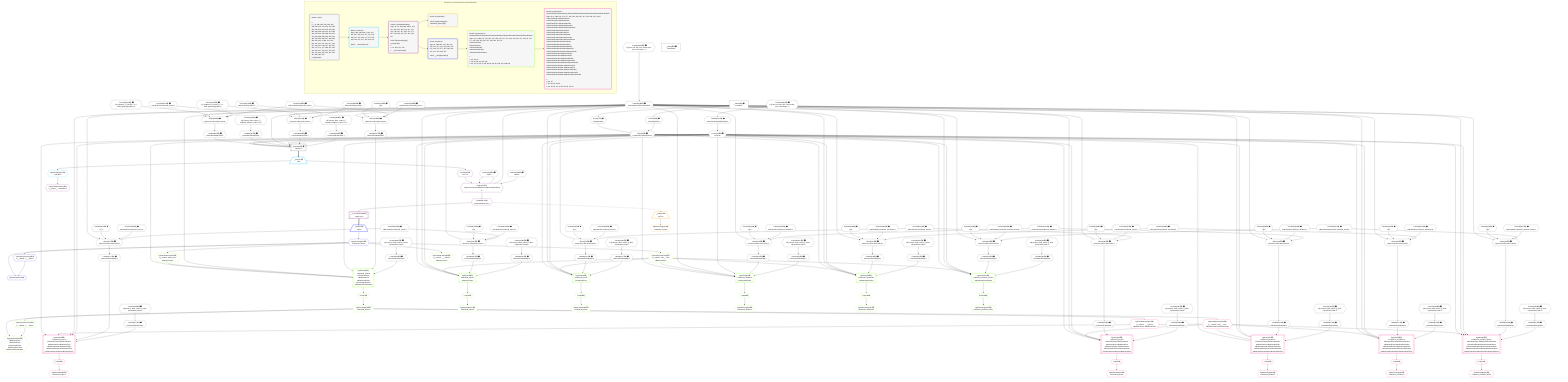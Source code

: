 %%{init: {'themeVariables': { 'fontSize': '12px'}}}%%
graph TD
    classDef path fill:#eee,stroke:#000,color:#000
    classDef plan fill:#fff,stroke-width:1px,color:#000
    classDef itemplan fill:#fff,stroke-width:2px,color:#000
    classDef unbatchedplan fill:#dff,stroke-width:1px,color:#000
    classDef sideeffectplan fill:#fcc,stroke-width:2px,color:#000
    classDef bucket fill:#f6f6f6,color:#000,stroke-width:2px,text-align:left


    %% plan dependencies
    PgSelect6[["PgSelect[6∈0] ➊<br />ᐸpeopleᐳ"]]:::plan
    Object9{{"Object[9∈0] ➊<br />ᐸ{pgSettings,withPgClient}ᐳ"}}:::plan
    Access192{{"Access[192∈0] ➊<br />ᐸ191.0ᐳ"}}:::plan
    Lambda362{{"Lambda[362∈0] ➊<br />ᐸcalculateOrderBySQLᐳ"}}:::plan
    Lambda367{{"Lambda[367∈0] ➊<br />ᐸcalculateOrderBySQLᐳ"}}:::plan
    Lambda188{{"Lambda[188∈0] ➊<br />ᐸcalculateShouldReverseOrderᐳ"}}:::plan
    Lambda382{{"Lambda[382∈0] ➊<br />ᐸcalculateOrderBySQLᐳ"}}:::plan
    Lambda387{{"Lambda[387∈0] ➊<br />ᐸcalculateOrderBySQLᐳ"}}:::plan
    Object9 & Access192 & Lambda362 & Lambda367 & Lambda188 & Access192 & Lambda382 & Lambda387 --> PgSelect6
    Object196{{"Object[196∈0] ➊<br />ᐸ{reverse,orders,alias,codec}ᐳ"}}:::plan
    Constant193{{"Constant[193∈0] ➊<br />ᐸ[]ᐳ"}}:::plan
    Constant194{{"Constant[194∈0] ➊<br />ᐸsql.identifier(”relational_topics”)ᐳ"}}:::plan
    Constant195{{"Constant[195∈0] ➊<br />ᐸRecordCodec(relational_topics)ᐳ"}}:::plan
    Lambda188 & Constant193 & Constant194 & Constant195 --> Object196
    Object211{{"Object[211∈0] ➊<br />ᐸ{reverse,orders,alias,codec}ᐳ"}}:::plan
    Constant208{{"Constant[208∈0] ➊<br />ᐸ[]ᐳ"}}:::plan
    Constant209{{"Constant[209∈0] ➊<br />ᐸsql.identifier(”relational_posts”)ᐳ"}}:::plan
    Constant210{{"Constant[210∈0] ➊<br />ᐸRecordCodec(relational_posts)ᐳ"}}:::plan
    Lambda188 & Constant208 & Constant209 & Constant210 --> Object211
    Object226{{"Object[226∈0] ➊<br />ᐸ{reverse,orders,alias,codec}ᐳ"}}:::plan
    Constant223{{"Constant[223∈0] ➊<br />ᐸ[]ᐳ"}}:::plan
    Constant224{{"Constant[224∈0] ➊<br />ᐸsql.identifier(”relational_dividers”)ᐳ"}}:::plan
    Constant225{{"Constant[225∈0] ➊<br />ᐸRecordCodec(relational_dividers)ᐳ"}}:::plan
    Lambda188 & Constant223 & Constant224 & Constant225 --> Object226
    Object241{{"Object[241∈0] ➊<br />ᐸ{reverse,orders,alias,codec}ᐳ"}}:::plan
    Constant238{{"Constant[238∈0] ➊<br />ᐸ[]ᐳ"}}:::plan
    Constant239{{"Constant[239∈0] ➊<br />ᐸsql.identifier(”relational_checklists”)ᐳ"}}:::plan
    Constant240{{"Constant[240∈0] ➊<br />ᐸRecordCodec(relational_checklists)ᐳ"}}:::plan
    Lambda188 & Constant238 & Constant239 & Constant240 --> Object241
    Object256{{"Object[256∈0] ➊<br />ᐸ{reverse,orders,alias,codec}ᐳ"}}:::plan
    Constant253{{"Constant[253∈0] ➊<br />ᐸ[]ᐳ"}}:::plan
    Constant254{{"Constant[254∈0] ➊<br />ᐸsql.identifier(”relational_checklist_items”)ᐳ"}}:::plan
    Constant255{{"Constant[255∈0] ➊<br />ᐸRecordCodec(relational_checklist_items)ᐳ"}}:::plan
    Lambda188 & Constant253 & Constant254 & Constant255 --> Object256
    Object271{{"Object[271∈0] ➊<br />ᐸ{reverse,orders,alias,codec}ᐳ"}}:::plan
    Constant268{{"Constant[268∈0] ➊<br />ᐸ[]ᐳ"}}:::plan
    Constant269{{"Constant[269∈0] ➊<br />ᐸsql.identifier(”relational_topics”)ᐳ"}}:::plan
    Lambda188 & Constant268 & Constant269 & Constant195 --> Object271
    Object286{{"Object[286∈0] ➊<br />ᐸ{reverse,orders,alias,codec}ᐳ"}}:::plan
    Constant283{{"Constant[283∈0] ➊<br />ᐸ[]ᐳ"}}:::plan
    Constant284{{"Constant[284∈0] ➊<br />ᐸsql.identifier(”relational_posts”)ᐳ"}}:::plan
    Lambda188 & Constant283 & Constant284 & Constant210 --> Object286
    Object301{{"Object[301∈0] ➊<br />ᐸ{reverse,orders,alias,codec}ᐳ"}}:::plan
    Constant298{{"Constant[298∈0] ➊<br />ᐸ[]ᐳ"}}:::plan
    Constant299{{"Constant[299∈0] ➊<br />ᐸsql.identifier(”relational_dividers”)ᐳ"}}:::plan
    Lambda188 & Constant298 & Constant299 & Constant225 --> Object301
    Object316{{"Object[316∈0] ➊<br />ᐸ{reverse,orders,alias,codec}ᐳ"}}:::plan
    Constant313{{"Constant[313∈0] ➊<br />ᐸ[]ᐳ"}}:::plan
    Constant314{{"Constant[314∈0] ➊<br />ᐸsql.identifier(”relational_checklists”)ᐳ"}}:::plan
    Lambda188 & Constant313 & Constant314 & Constant240 --> Object316
    Object331{{"Object[331∈0] ➊<br />ᐸ{reverse,orders,alias,codec}ᐳ"}}:::plan
    Constant328{{"Constant[328∈0] ➊<br />ᐸ[]ᐳ"}}:::plan
    Constant329{{"Constant[329∈0] ➊<br />ᐸsql.identifier(”relational_checklist_items”)ᐳ"}}:::plan
    Lambda188 & Constant328 & Constant329 & Constant255 --> Object331
    Object346{{"Object[346∈0] ➊<br />ᐸ{reverse,orders,alias,codec}ᐳ"}}:::plan
    Constant343{{"Constant[343∈0] ➊<br />ᐸ[]ᐳ"}}:::plan
    Constant344{{"Constant[344∈0] ➊<br />ᐸsql.identifier(”relational_items”)ᐳ"}}:::plan
    Constant345{{"Constant[345∈0] ➊<br />ᐸRecordCodec(relational_items)ᐳ"}}:::plan
    Lambda188 & Constant343 & Constant344 & Constant345 --> Object346
    Object361{{"Object[361∈0] ➊<br />ᐸ{reverse,orders,alias,codec}ᐳ"}}:::plan
    Constant358{{"Constant[358∈0] ➊<br />ᐸ[ { fragment: { n: [Array], f: 0, c: 266, [Symbol(pg-sql2-tyᐳ"}}:::plan
    Constant359{{"Constant[359∈0] ➊<br />ᐸsql.identifier(”relational_items”)ᐳ"}}:::plan
    Lambda188 & Constant358 & Constant359 & Constant345 --> Object361
    Object381{{"Object[381∈0] ➊<br />ᐸ{reverse,orders,alias,codec}ᐳ"}}:::plan
    Constant378{{"Constant[378∈0] ➊<br />ᐸ[ { fragment: { n: [Array], f: 0, c: 1024, [Symbol(pg-sql2-tᐳ"}}:::plan
    Constant379{{"Constant[379∈0] ➊<br />ᐸsql.identifier(”people”)ᐳ"}}:::plan
    Constant380{{"Constant[380∈0] ➊<br />ᐸRecordCodec(people)ᐳ"}}:::plan
    Lambda188 & Constant378 & Constant379 & Constant380 --> Object381
    Access7{{"Access[7∈0] ➊<br />ᐸ2.pgSettingsᐳ"}}:::plan
    Access8{{"Access[8∈0] ➊<br />ᐸ2.withPgClientᐳ"}}:::plan
    Access7 & Access8 --> Object9
    __Value2["__Value[2∈0] ➊<br />ᐸcontextᐳ"]:::plan
    __Value2 --> Access7
    __Value2 --> Access8
    Constant388{{"Constant[388∈0] ➊<br />ᐸ§{ first: null, last: null, cursorLower: null, cursorUpper: ᐳ"}}:::plan
    Constant388 --> Lambda188
    Lambda191{{"Lambda[191∈0] ➊<br />ᐸcalculateLimitAndOffsetSQLᐳ"}}:::plan
    Constant389{{"Constant[389∈0] ➊<br />ᐸ§{ first: null, last: null, cursorLower: null, cursorUpper: ᐳ"}}:::plan
    Constant389 --> Lambda191
    Lambda191 --> Access192
    Lambda197{{"Lambda[197∈0] ➊<br />ᐸcalculateOrderBySQLᐳ"}}:::plan
    Object196 --> Lambda197
    Lambda202{{"Lambda[202∈0] ➊<br />ᐸcalculateOrderBySQLᐳ"}}:::plan
    Constant390{{"Constant[390∈0] ➊<br />ᐸ§{ reverse: false, orders: [], alias: sql.identifier(”relatiᐳ"}}:::plan
    Constant390 --> Lambda202
    Lambda212{{"Lambda[212∈0] ➊<br />ᐸcalculateOrderBySQLᐳ"}}:::plan
    Object211 --> Lambda212
    Lambda217{{"Lambda[217∈0] ➊<br />ᐸcalculateOrderBySQLᐳ"}}:::plan
    Constant391{{"Constant[391∈0] ➊<br />ᐸ§{ reverse: false, orders: [], alias: sql.identifier(”relatiᐳ"}}:::plan
    Constant391 --> Lambda217
    Lambda227{{"Lambda[227∈0] ➊<br />ᐸcalculateOrderBySQLᐳ"}}:::plan
    Object226 --> Lambda227
    Lambda232{{"Lambda[232∈0] ➊<br />ᐸcalculateOrderBySQLᐳ"}}:::plan
    Constant392{{"Constant[392∈0] ➊<br />ᐸ§{ reverse: false, orders: [], alias: sql.identifier(”relatiᐳ"}}:::plan
    Constant392 --> Lambda232
    Lambda242{{"Lambda[242∈0] ➊<br />ᐸcalculateOrderBySQLᐳ"}}:::plan
    Object241 --> Lambda242
    Lambda247{{"Lambda[247∈0] ➊<br />ᐸcalculateOrderBySQLᐳ"}}:::plan
    Constant393{{"Constant[393∈0] ➊<br />ᐸ§{ reverse: false, orders: [], alias: sql.identifier(”relatiᐳ"}}:::plan
    Constant393 --> Lambda247
    Lambda257{{"Lambda[257∈0] ➊<br />ᐸcalculateOrderBySQLᐳ"}}:::plan
    Object256 --> Lambda257
    Lambda262{{"Lambda[262∈0] ➊<br />ᐸcalculateOrderBySQLᐳ"}}:::plan
    Constant394{{"Constant[394∈0] ➊<br />ᐸ§{ reverse: false, orders: [], alias: sql.identifier(”relatiᐳ"}}:::plan
    Constant394 --> Lambda262
    Lambda272{{"Lambda[272∈0] ➊<br />ᐸcalculateOrderBySQLᐳ"}}:::plan
    Object271 --> Lambda272
    Lambda277{{"Lambda[277∈0] ➊<br />ᐸcalculateOrderBySQLᐳ"}}:::plan
    Constant395{{"Constant[395∈0] ➊<br />ᐸ§{ reverse: false, orders: [], alias: sql.identifier(”relatiᐳ"}}:::plan
    Constant395 --> Lambda277
    Lambda287{{"Lambda[287∈0] ➊<br />ᐸcalculateOrderBySQLᐳ"}}:::plan
    Object286 --> Lambda287
    Lambda292{{"Lambda[292∈0] ➊<br />ᐸcalculateOrderBySQLᐳ"}}:::plan
    Constant396{{"Constant[396∈0] ➊<br />ᐸ§{ reverse: false, orders: [], alias: sql.identifier(”relatiᐳ"}}:::plan
    Constant396 --> Lambda292
    Lambda302{{"Lambda[302∈0] ➊<br />ᐸcalculateOrderBySQLᐳ"}}:::plan
    Object301 --> Lambda302
    Lambda307{{"Lambda[307∈0] ➊<br />ᐸcalculateOrderBySQLᐳ"}}:::plan
    Constant397{{"Constant[397∈0] ➊<br />ᐸ§{ reverse: false, orders: [], alias: sql.identifier(”relatiᐳ"}}:::plan
    Constant397 --> Lambda307
    Lambda317{{"Lambda[317∈0] ➊<br />ᐸcalculateOrderBySQLᐳ"}}:::plan
    Object316 --> Lambda317
    Lambda322{{"Lambda[322∈0] ➊<br />ᐸcalculateOrderBySQLᐳ"}}:::plan
    Constant398{{"Constant[398∈0] ➊<br />ᐸ§{ reverse: false, orders: [], alias: sql.identifier(”relatiᐳ"}}:::plan
    Constant398 --> Lambda322
    Lambda332{{"Lambda[332∈0] ➊<br />ᐸcalculateOrderBySQLᐳ"}}:::plan
    Object331 --> Lambda332
    Lambda337{{"Lambda[337∈0] ➊<br />ᐸcalculateOrderBySQLᐳ"}}:::plan
    Constant399{{"Constant[399∈0] ➊<br />ᐸ§{ reverse: false, orders: [], alias: sql.identifier(”relatiᐳ"}}:::plan
    Constant399 --> Lambda337
    Lambda347{{"Lambda[347∈0] ➊<br />ᐸcalculateOrderBySQLᐳ"}}:::plan
    Object346 --> Lambda347
    Lambda352{{"Lambda[352∈0] ➊<br />ᐸcalculateOrderBySQLᐳ"}}:::plan
    Constant400{{"Constant[400∈0] ➊<br />ᐸ§{ reverse: false, orders: [], alias: sql.identifier(”relatiᐳ"}}:::plan
    Constant400 --> Lambda352
    Object361 --> Lambda362
    Constant401{{"Constant[401∈0] ➊<br />ᐸ§{ reverse: false, orders: [ { fragment: [Object], codec: Coᐳ"}}:::plan
    Constant401 --> Lambda367
    Object381 --> Lambda382
    Constant402{{"Constant[402∈0] ➊<br />ᐸ§{ reverse: false, orders: [ { fragment: [Object], codec: Coᐳ"}}:::plan
    Constant402 --> Lambda387
    __Value4["__Value[4∈0] ➊<br />ᐸrootValueᐳ"]:::plan
    Constant186{{"Constant[186∈0] ➊<br />ᐸnullᐳ"}}:::plan
    Constant189{{"Constant[189∈0] ➊<br />ᐸfalseᐳ"}}:::plan
    __Item10[/"__Item[10∈1]<br />ᐸ6ᐳ"\]:::itemplan
    PgSelect6 ==> __Item10
    PgSelectSingle11{{"PgSelectSingle[11∈1]<br />ᐸpeopleᐳ"}}:::plan
    __Item10 --> PgSelectSingle11
    Object371{{"Object[371∈2]<br />ᐸ{rows,first,last,shouldReverseOrder,fetchOneExtra}ᐳ"}}:::plan
    Access369{{"Access[369∈2]<br />ᐸ10.1ᐳ"}}:::plan
    Access369 & Constant186 & Constant186 & Lambda188 & Constant189 --> Object371
    PgClassExpression12{{"PgClassExpression[12∈2]<br />ᐸ__people__.”username”ᐳ"}}:::plan
    PgSelectSingle11 --> PgClassExpression12
    __ListTransform18[["__ListTransform[18∈2]<br />ᐸeach:14ᐳ"]]:::plan
    Lambda372{{"Lambda[372∈2]<br />ᐸreverseIfNecessaryᐳ"}}:::plan
    Lambda372 --> __ListTransform18
    __Item10 --> Access369
    Object371 --> Lambda372
    __Item19[/"__Item[19∈3]<br />ᐸ372ᐳ"\]:::itemplan
    Lambda372 -.-> __Item19
    PgSelectSingle20{{"PgSelectSingle[20∈3]<br />ᐸrelational_itemsᐳ"}}:::plan
    __Item19 --> PgSelectSingle20
    PgPolymorphic24{{"PgPolymorphic[24∈4]"}}:::plan
    PgSelectSingle22{{"PgSelectSingle[22∈4]<br />ᐸrelational_itemsᐳ"}}:::plan
    PgClassExpression23{{"PgClassExpression[23∈4]<br />ᐸ__relation...s__.”type”ᐳ"}}:::plan
    PgSelectSingle22 & PgClassExpression23 --> PgPolymorphic24
    __Item21[/"__Item[21∈4]<br />ᐸ18ᐳ"\]:::itemplan
    __ListTransform18 ==> __Item21
    __Item21 --> PgSelectSingle22
    PgSelectSingle22 --> PgClassExpression23
    PgSelect26[["PgSelect[26∈5]<br />ᐸrelational_topicsᐳ<br />ᐳRelationalTopic"]]:::plan
    PgClassExpression25{{"PgClassExpression[25∈5]<br />ᐸ__relation...ems__.”id”ᐳ<br />ᐳRelationalTopic"}}:::plan
    Object9 & PgClassExpression25 & Lambda188 & Access192 & Lambda197 & Lambda202 --> PgSelect26
    PgSelect33[["PgSelect[33∈5]<br />ᐸrelational_itemsᐳ<br />ᐳRelationalTopic<br />ᐳRelationalPost<br />ᐳRelationalDivider<br />ᐳRelationalChecklist<br />ᐳRelationalChecklistItem"]]:::plan
    PgClassExpression32{{"PgClassExpression[32∈5]<br />ᐸ__relation...parent_id”ᐳ<br />ᐳRelationalTopic"}}:::plan
    Object9 & PgClassExpression32 & Lambda188 & Access192 & Lambda347 & Lambda352 --> PgSelect33
    PgSelect66[["PgSelect[66∈5]<br />ᐸrelational_postsᐳ<br />ᐳRelationalPost"]]:::plan
    Object9 & PgClassExpression25 & Lambda188 & Access192 & Lambda212 & Lambda217 --> PgSelect66
    PgSelect96[["PgSelect[96∈5]<br />ᐸrelational_dividersᐳ<br />ᐳRelationalDivider"]]:::plan
    Object9 & PgClassExpression25 & Lambda188 & Access192 & Lambda227 & Lambda232 --> PgSelect96
    PgSelect126[["PgSelect[126∈5]<br />ᐸrelational_checklistsᐳ<br />ᐳRelationalChecklist"]]:::plan
    Object9 & PgClassExpression25 & Lambda188 & Access192 & Lambda242 & Lambda247 --> PgSelect126
    PgSelect156[["PgSelect[156∈5]<br />ᐸrelational_checklist_itemsᐳ<br />ᐳRelationalChecklistItem"]]:::plan
    Object9 & PgClassExpression25 & Lambda188 & Access192 & Lambda257 & Lambda262 --> PgSelect156
    PgPolymorphic38{{"PgPolymorphic[38∈5]<br />ᐳRelationalTopic<br />ᐳRelationalPost<br />ᐳRelationalDivider<br />ᐳRelationalChecklist<br />ᐳRelationalChecklistItem"}}:::plan
    PgSelectSingle36{{"PgSelectSingle[36∈5]<br />ᐸrelational_itemsᐳ"}}:::plan
    PgClassExpression37{{"PgClassExpression[37∈5]<br />ᐸ__relation...s__.”type”ᐳ"}}:::plan
    PgSelectSingle36 & PgClassExpression37 --> PgPolymorphic38
    PgSelectSingle22 --> PgClassExpression25
    First30{{"First[30∈5]"}}:::plan
    PgSelect26 --> First30
    PgSelectSingle31{{"PgSelectSingle[31∈5]<br />ᐸrelational_topicsᐳ"}}:::plan
    First30 --> PgSelectSingle31
    PgSelectSingle22 --> PgClassExpression32
    First35{{"First[35∈5]"}}:::plan
    PgSelect33 --> First35
    First35 --> PgSelectSingle36
    PgSelectSingle36 --> PgClassExpression37
    PgClassExpression65{{"PgClassExpression[65∈5]<br />ᐸ__relation...__.”type2”ᐳ<br />ᐳRelationalTopic"}}:::plan
    PgSelectSingle22 --> PgClassExpression65
    First68{{"First[68∈5]"}}:::plan
    PgSelect66 --> First68
    PgSelectSingle69{{"PgSelectSingle[69∈5]<br />ᐸrelational_postsᐳ"}}:::plan
    First68 --> PgSelectSingle69
    First98{{"First[98∈5]"}}:::plan
    PgSelect96 --> First98
    PgSelectSingle99{{"PgSelectSingle[99∈5]<br />ᐸrelational_dividersᐳ"}}:::plan
    First98 --> PgSelectSingle99
    First128{{"First[128∈5]"}}:::plan
    PgSelect126 --> First128
    PgSelectSingle129{{"PgSelectSingle[129∈5]<br />ᐸrelational_checklistsᐳ"}}:::plan
    First128 --> PgSelectSingle129
    First158{{"First[158∈5]"}}:::plan
    PgSelect156 --> First158
    PgSelectSingle159{{"PgSelectSingle[159∈5]<br />ᐸrelational_checklist_itemsᐳ"}}:::plan
    First158 --> PgSelectSingle159
    PgSelect40[["PgSelect[40∈6]<br />ᐸrelational_topicsᐳ<br />ᐳRelationalTopicᐳRelationalTopic<br />ᐳRelationalPostᐳRelationalTopic<br />ᐳRelationalDividerᐳRelationalTopic<br />ᐳRelationalChecklistᐳRelationalTopic<br />ᐳRelationalChecklistItemᐳRelationalTopic"]]:::plan
    PgClassExpression39{{"PgClassExpression[39∈6]<br />ᐸ__relation...ems__.”id”ᐳ<br />ᐳRelationalTopicᐳRelationalTopic"}}:::plan
    Object9 & PgClassExpression39 & Lambda188 & Access192 & Lambda272 & Lambda277 --> PgSelect40
    PgSelect48[["PgSelect[48∈6]<br />ᐸrelational_postsᐳ<br />ᐳRelationalTopicᐳRelationalPost<br />ᐳRelationalPostᐳRelationalPost<br />ᐳRelationalDividerᐳRelationalPost<br />ᐳRelationalChecklistᐳRelationalPost<br />ᐳRelationalChecklistItemᐳRelationalPost"]]:::plan
    Object9 & PgClassExpression39 & Lambda188 & Access192 & Lambda287 & Lambda292 --> PgSelect48
    PgSelect52[["PgSelect[52∈6]<br />ᐸrelational_dividersᐳ<br />ᐳRelationalTopicᐳRelationalDivider<br />ᐳRelationalPostᐳRelationalDivider<br />ᐳRelationalDividerᐳRelationalDivider<br />ᐳRelationalChecklistᐳRelationalDivider<br />ᐳRelationalChecklistItemᐳRelationalDivider"]]:::plan
    Object9 & PgClassExpression39 & Lambda188 & Access192 & Lambda302 & Lambda307 --> PgSelect52
    PgSelect56[["PgSelect[56∈6]<br />ᐸrelational_checklistsᐳ<br />ᐳRelationalTopicᐳRelationalChecklist<br />ᐳRelationalPostᐳRelationalChecklist<br />ᐳRelationalDividerᐳRelationalChecklist<br />ᐳRelationalChecklistᐳRelationalChecklist<br />ᐳRelationalChecklistItemᐳRelationalChecklist"]]:::plan
    Object9 & PgClassExpression39 & Lambda188 & Access192 & Lambda317 & Lambda322 --> PgSelect56
    PgSelect60[["PgSelect[60∈6]<br />ᐸrelational_checklist_itemsᐳ<br />ᐳRelationalTopicᐳRelationalChecklistItem<br />ᐳRelationalPostᐳRelationalChecklistItem<br />ᐳRelationalDividerᐳRelationalChecklistItem<br />ᐳRelationalChecklistᐳRelationalChecklistItem<br />ᐳRelationalChecklistItemᐳRelationalChecklistItem"]]:::plan
    Object9 & PgClassExpression39 & Lambda188 & Access192 & Lambda332 & Lambda337 --> PgSelect60
    PgSelectSingle36 --> PgClassExpression39
    First44{{"First[44∈6]"}}:::plan
    PgSelect40 --> First44
    PgSelectSingle45{{"PgSelectSingle[45∈6]<br />ᐸrelational_topicsᐳ"}}:::plan
    First44 --> PgSelectSingle45
    PgClassExpression47{{"PgClassExpression[47∈6]<br />ᐸ__relation...__.”type2”ᐳ<br />ᐳRelationalTopicᐳRelationalTopic"}}:::plan
    PgSelectSingle36 --> PgClassExpression47
    First50{{"First[50∈6]"}}:::plan
    PgSelect48 --> First50
    PgSelectSingle51{{"PgSelectSingle[51∈6]<br />ᐸrelational_postsᐳ"}}:::plan
    First50 --> PgSelectSingle51
    First54{{"First[54∈6]"}}:::plan
    PgSelect52 --> First54
    PgSelectSingle55{{"PgSelectSingle[55∈6]<br />ᐸrelational_dividersᐳ"}}:::plan
    First54 --> PgSelectSingle55
    First58{{"First[58∈6]"}}:::plan
    PgSelect56 --> First58
    PgSelectSingle59{{"PgSelectSingle[59∈6]<br />ᐸrelational_checklistsᐳ"}}:::plan
    First58 --> PgSelectSingle59
    First62{{"First[62∈6]"}}:::plan
    PgSelect60 --> First62
    PgSelectSingle63{{"PgSelectSingle[63∈6]<br />ᐸrelational_checklist_itemsᐳ"}}:::plan
    First62 --> PgSelectSingle63

    %% define steps

    subgraph "Buckets for queries/interfaces-relational/nested"
    Bucket0("Bucket 0 (root)<br /><br />1: <br />ᐳ: 7, 8, 186, 189, 193, 194, 195, 208, 209, 210, 223, 224, 225, 238, 239, 240, 253, 254, 255, 268, 269, 283, 284, 298, 299, 313, 314, 328, 329, 343, 344, 345, 358, 359, 378, 379, 380, 388, 389, 390, 391, 392, 393, 394, 395, 396, 397, 398, 399, 400, 401, 402, 9, 188, 191, 192, 196, 197, 202, 211, 212, 217, 226, 227, 232, 241, 242, 247, 256, 257, 262, 271, 272, 277, 286, 287, 292, 301, 302, 307, 316, 317, 322, 331, 332, 337, 346, 347, 352, 361, 362, 367, 381, 382, 387<br />2: PgSelect[6]"):::bucket
    classDef bucket0 stroke:#696969
    class Bucket0,__Value2,__Value4,PgSelect6,Access7,Access8,Object9,Constant186,Lambda188,Constant189,Lambda191,Access192,Constant193,Constant194,Constant195,Object196,Lambda197,Lambda202,Constant208,Constant209,Constant210,Object211,Lambda212,Lambda217,Constant223,Constant224,Constant225,Object226,Lambda227,Lambda232,Constant238,Constant239,Constant240,Object241,Lambda242,Lambda247,Constant253,Constant254,Constant255,Object256,Lambda257,Lambda262,Constant268,Constant269,Object271,Lambda272,Lambda277,Constant283,Constant284,Object286,Lambda287,Lambda292,Constant298,Constant299,Object301,Lambda302,Lambda307,Constant313,Constant314,Object316,Lambda317,Lambda322,Constant328,Constant329,Object331,Lambda332,Lambda337,Constant343,Constant344,Constant345,Object346,Lambda347,Lambda352,Constant358,Constant359,Object361,Lambda362,Lambda367,Constant378,Constant379,Constant380,Object381,Lambda382,Lambda387,Constant388,Constant389,Constant390,Constant391,Constant392,Constant393,Constant394,Constant395,Constant396,Constant397,Constant398,Constant399,Constant400,Constant401,Constant402 bucket0
    Bucket1("Bucket 1 (listItem)<br />Deps: 186, 188, 189, 9, 192, 197, 202, 347, 352, 212, 217, 227, 232, 242, 247, 257, 262, 272, 277, 287, 292, 302, 307, 317, 322, 332, 337<br /><br />ROOT __Item{1}ᐸ6ᐳ[10]"):::bucket
    classDef bucket1 stroke:#00bfff
    class Bucket1,__Item10,PgSelectSingle11 bucket1
    Bucket2("Bucket 2 (nullableBoundary)<br />Deps: 11, 10, 186, 188, 189, 9, 192, 197, 202, 347, 352, 212, 217, 227, 232, 242, 247, 257, 262, 272, 277, 287, 292, 302, 307, 317, 322, 332, 337<br /><br />ROOT PgSelectSingle{1}ᐸpeopleᐳ[11]<br />1: <br />ᐳ: 12, 369, 371, 372<br />2: __ListTransform[18]"):::bucket
    classDef bucket2 stroke:#7f007f
    class Bucket2,PgClassExpression12,__ListTransform18,Access369,Object371,Lambda372 bucket2
    Bucket3("Bucket 3 (subroutine)<br /><br />ROOT PgSelectSingle{3}ᐸrelational_itemsᐳ[20]"):::bucket
    classDef bucket3 stroke:#ffa500
    class Bucket3,__Item19,PgSelectSingle20 bucket3
    Bucket4("Bucket 4 (listItem)<br />Deps: 9, 188, 192, 197, 202, 347, 352, 212, 217, 227, 232, 242, 247, 257, 262, 272, 277, 287, 292, 302, 307, 317, 322, 332, 337<br /><br />ROOT __Item{4}ᐸ18ᐳ[21]"):::bucket
    classDef bucket4 stroke:#0000ff
    class Bucket4,__Item21,PgSelectSingle22,PgClassExpression23,PgPolymorphic24 bucket4
    Bucket5("Bucket 5 (polymorphic)<br />RelationalTopic,RelationalPost,RelationalDivider,RelationalChecklist,RelationalChecklistItem<br />Deps: 22, 9, 188, 192, 197, 202, 347, 352, 212, 217, 227, 232, 242, 247, 257, 262, 24, 272, 277, 287, 292, 302, 307, 317, 322, 332, 337, 23<br />ᐳRelationalTopic<br />ᐳRelationalPost<br />ᐳRelationalDivider<br />ᐳRelationalChecklist<br />ᐳRelationalChecklistItem<br /><br />1: <br />ᐳ: 25, 32, 65<br />2: 26, 33, 66, 96, 126, 156<br />ᐳ: 30, 31, 35, 36, 37, 38, 68, 69, 98, 99, 128, 129, 158, 159"):::bucket
    classDef bucket5 stroke:#7fff00
    class Bucket5,PgClassExpression25,PgSelect26,First30,PgSelectSingle31,PgClassExpression32,PgSelect33,First35,PgSelectSingle36,PgClassExpression37,PgPolymorphic38,PgClassExpression65,PgSelect66,First68,PgSelectSingle69,PgSelect96,First98,PgSelectSingle99,PgSelect126,First128,PgSelectSingle129,PgSelect156,First158,PgSelectSingle159 bucket5
    Bucket6("Bucket 6 (polymorphic)<br />RelationalTopic,RelationalPost,RelationalDivider,RelationalChecklist,RelationalChecklistItem<br />Deps: 36, 9, 188, 192, 272, 277, 287, 292, 302, 307, 317, 322, 332, 337, 38, 37<br />ᐳRelationalTopicᐳRelationalTopic<br />ᐳRelationalTopicᐳRelationalPost<br />ᐳRelationalTopicᐳRelationalDivider<br />ᐳRelationalTopicᐳRelationalChecklist<br />ᐳRelationalTopicᐳRelationalChecklistItem<br />ᐳRelationalPostᐳRelationalTopic<br />ᐳRelationalPostᐳRelationalPost<br />ᐳRelationalPostᐳRelationalDivider<br />ᐳRelationalPostᐳRelationalChecklist<br />ᐳRelationalPostᐳRelationalChecklistItem<br />ᐳRelationalDividerᐳRelationalTopic<br />ᐳRelationalDividerᐳRelationalPost<br />ᐳRelationalDividerᐳRelationalDivider<br />ᐳRelationalDividerᐳRelationalChecklist<br />ᐳRelationalDividerᐳRelationalChecklistItem<br />ᐳRelationalChecklistᐳRelationalTopic<br />ᐳRelationalChecklistᐳRelationalPost<br />ᐳRelationalChecklistᐳRelationalDivider<br />ᐳRelationalChecklistᐳRelationalChecklist<br />ᐳRelationalChecklistᐳRelationalChecklistItem<br />ᐳRelationalChecklistItemᐳRelationalTopic<br />ᐳRelationalChecklistItemᐳRelationalPost<br />ᐳRelationalChecklistItemᐳRelationalDivider<br />ᐳRelationalChecklistItemᐳRelationalChecklist<br />ᐳRelationalChecklistItemᐳRelationalChecklistItem<br /><br />1: <br />ᐳ: 39, 47<br />2: 40, 48, 52, 56, 60<br />ᐳ: 44, 45, 50, 51, 54, 55, 58, 59, 62, 63"):::bucket
    classDef bucket6 stroke:#ff1493
    class Bucket6,PgClassExpression39,PgSelect40,First44,PgSelectSingle45,PgClassExpression47,PgSelect48,First50,PgSelectSingle51,PgSelect52,First54,PgSelectSingle55,PgSelect56,First58,PgSelectSingle59,PgSelect60,First62,PgSelectSingle63 bucket6
    Bucket0 --> Bucket1
    Bucket1 --> Bucket2
    Bucket2 --> Bucket3 & Bucket4
    Bucket4 --> Bucket5
    Bucket5 --> Bucket6
    end